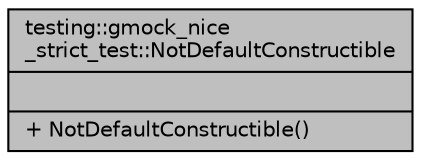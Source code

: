 digraph "testing::gmock_nice_strict_test::NotDefaultConstructible"
{
 // LATEX_PDF_SIZE
  bgcolor="transparent";
  edge [fontname="Helvetica",fontsize="10",labelfontname="Helvetica",labelfontsize="10"];
  node [fontname="Helvetica",fontsize="10",shape=record];
  Node1 [label="{testing::gmock_nice\l_strict_test::NotDefaultConstructible\n||+ NotDefaultConstructible()\l}",height=0.2,width=0.4,color="black", fillcolor="grey75", style="filled", fontcolor="black",tooltip=" "];
}
